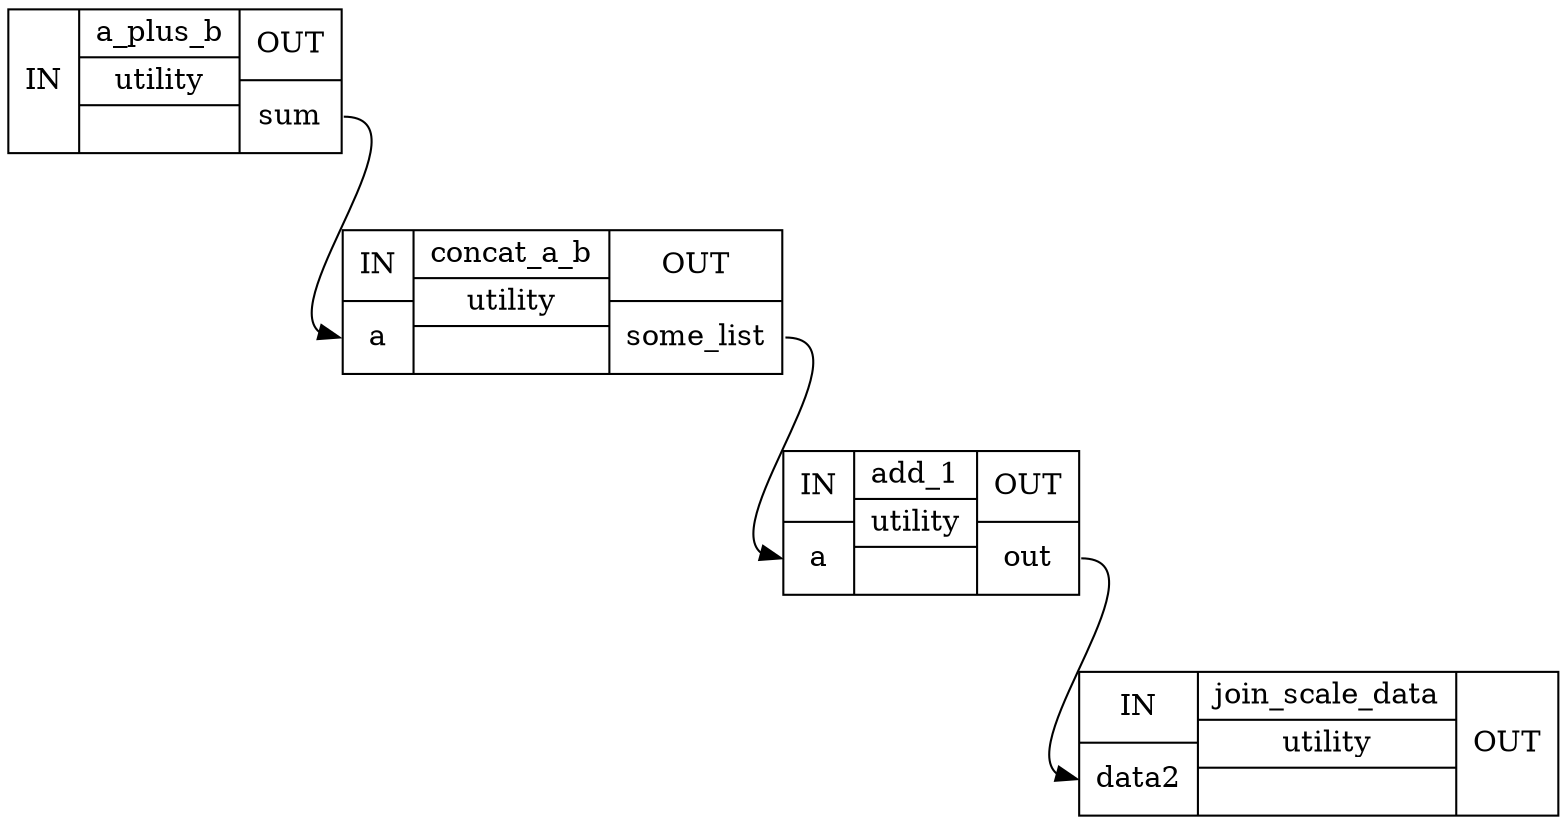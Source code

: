 digraph structs {
node [shape=record];
hello_mapnodea_plus_b [label="{IN}|{ a_plus_b | utility |  }|{OUT|<outsum> sum}"];
helloconcat_a_b [label="{IN|<ina> a}|{ concat_a_b | utility |  }|{OUT|<outsomelist> some_list}"];
hello_mapnodeadd_1 [label="{IN|<ina> a}|{ add_1 | utility |  }|{OUT|<outout> out}"];
hello_mapnodejoin_scale_data [label="{IN|<indata2> data2}|{ join_scale_data | utility |  }|{OUT}"];
hello_mapnodea_plus_b:outsum:e -> helloconcat_a_b:ina:w;
hello_mapnodeadd_1:outout:e -> hello_mapnodejoin_scale_data:indata2:w;
helloconcat_a_b:outsomelist:e -> hello_mapnodeadd_1:ina:w;
}